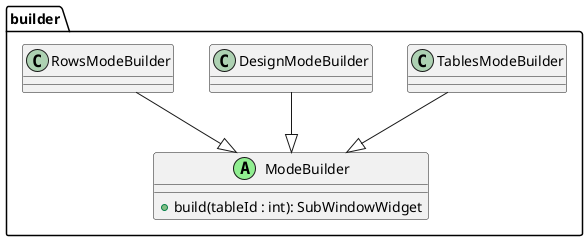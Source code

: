 @startuml
package "builder" {
        class ModeBuilder <<(A, lightgreen)>>{
            + build(tableId : int): SubWindowWidget
        }

        class TablesModeBuilder{
        }

        class DesignModeBuilder{
        }

        class RowsModeBuilder{
        }

        TablesModeBuilder --|> ModeBuilder
        DesignModeBuilder --|> ModeBuilder
        RowsModeBuilder --|> ModeBuilder
    }

@enduml